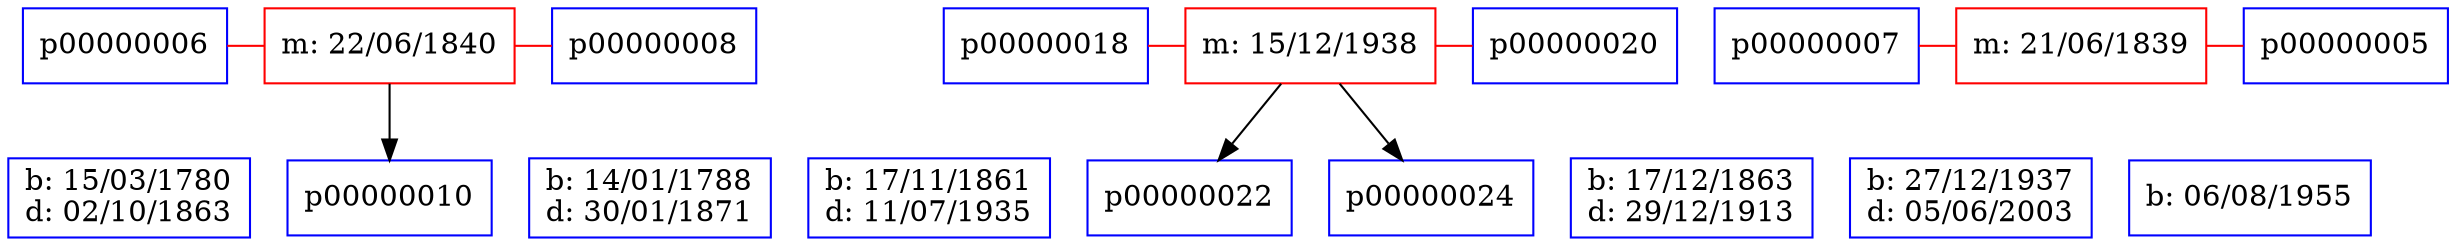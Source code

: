 digraph familyTree {
node [shape=box style=solid color=blue]
p00000001 [label="b: 15/03/1780\nd: 02/10/1863"]
{ rank = same; p00000001 p00000010; }
p00000002 [label="b: 14/01/1788\nd: 30/01/1871"]
{ rank = same; p00000002 p00000010; }
p00000011 [label="b: 17/11/1861\nd: 11/07/1935"]
{ rank = same; p00000011 p00000022; }
p00000012 [label="b: 17/12/1863\nd: 29/12/1913"]
{ rank = same; p00000012 p00000022; }
p00000021 [label="b: 27/12/1937\nd: 05/06/2003"]
{ rank = same; p00000021 p00000024; }
p00000023 [label="b: 06/08/1955"]
{ rank = same; p00000023 p00000024; }
p00000007 -> m00000002 [color=red arrowhead=none]
m00000002 -> p00000005 [color=red arrowhead=none]
m00000002 [shape=box color=red label="m: 21/06/1839"]
{ rank = same; p00000007 p00000005 m00000002; }
p00000006 -> m00000003 [color=red arrowhead=none]
m00000003 -> p00000008 [color=red arrowhead=none]
m00000003 [shape=box color=red label="m: 22/06/1840"]
{ rank = same; p00000006 p00000008 m00000003; }
m00000003 -> p00000010
p00000018 -> m00000004 [color=red arrowhead=none]
m00000004 -> p00000020 [color=red arrowhead=none]
m00000004 [shape=box color=red label="m: 15/12/1938"]
{ rank = same; p00000018 p00000020 m00000004; }
m00000004 -> p00000022
m00000004 -> p00000024
}
